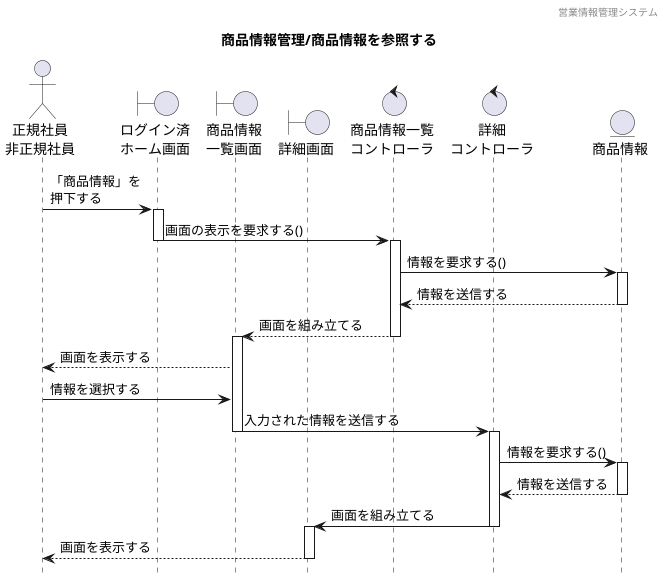 @startuml ../../images/在庫管理/商品情報編集

hide footbox
header 営業情報管理システム
title 商品情報管理/商品情報を参照する

' actor "" as a
actor "正規社員\n非正規社員" as a1

' boundary "" as b
boundary "ログイン済\nホーム画面" as b1
boundary "商品情報\n一覧画面" as b2
boundary "詳細画面" as b3

' control "" as c
control "商品情報一覧\nコントローラ" as c1
control "詳細\nコントローラ" as c2

' entity "" as e
entity "商品情報" as e1

a1 -> b1 :「商品情報」を\n押下する
activate b1 
b1 -> c1 : 画面の表示を要求する()
deactivate b1
activate c1
c1 -> e1: 情報を要求する()
activate e1
e1 --> c1: 情報を送信する
deactivate e1
c1 --> b2: 画面を組み立てる
deactivate c1
activate b2
b2 --> a1 : 画面を表示する
a1 -> b2 : 情報を選択する
b2 -> c2 : 入力された情報を送信する
deactivate b2
activate c2
c2 -> e1 : 情報を要求する()
activate e1
e1 --> c2 : 情報を送信する
deactivate e1
c2 -> b3 : 画面を組み立てる
deactivate c2
activate b3
b3 --> a1 : 画面を表示する
deactivate b3

@enduml